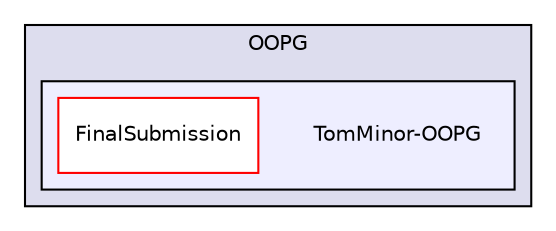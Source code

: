 digraph "TomMinor-OOPG" {
  compound=true
  node [ fontsize="10", fontname="Helvetica"];
  edge [ labelfontsize="10", labelfontname="Helvetica"];
  subgraph clusterdir_dc987c29deeb4e6b83fda4262a178be7 {
    graph [ bgcolor="#ddddee", pencolor="black", label="OOPG" fontname="Helvetica", fontsize="10", URL="dir_dc987c29deeb4e6b83fda4262a178be7.html"]
  subgraph clusterdir_e56a2a865a1b4413f23067d43bb1c426 {
    graph [ bgcolor="#eeeeff", pencolor="black", label="" URL="dir_e56a2a865a1b4413f23067d43bb1c426.html"];
    dir_e56a2a865a1b4413f23067d43bb1c426 [shape=plaintext label="TomMinor-OOPG"];
    dir_7908b8aecca345ff4b65e8373e91b673 [shape=box label="FinalSubmission" color="red" fillcolor="white" style="filled" URL="dir_7908b8aecca345ff4b65e8373e91b673.html"];
  }
  }
}
